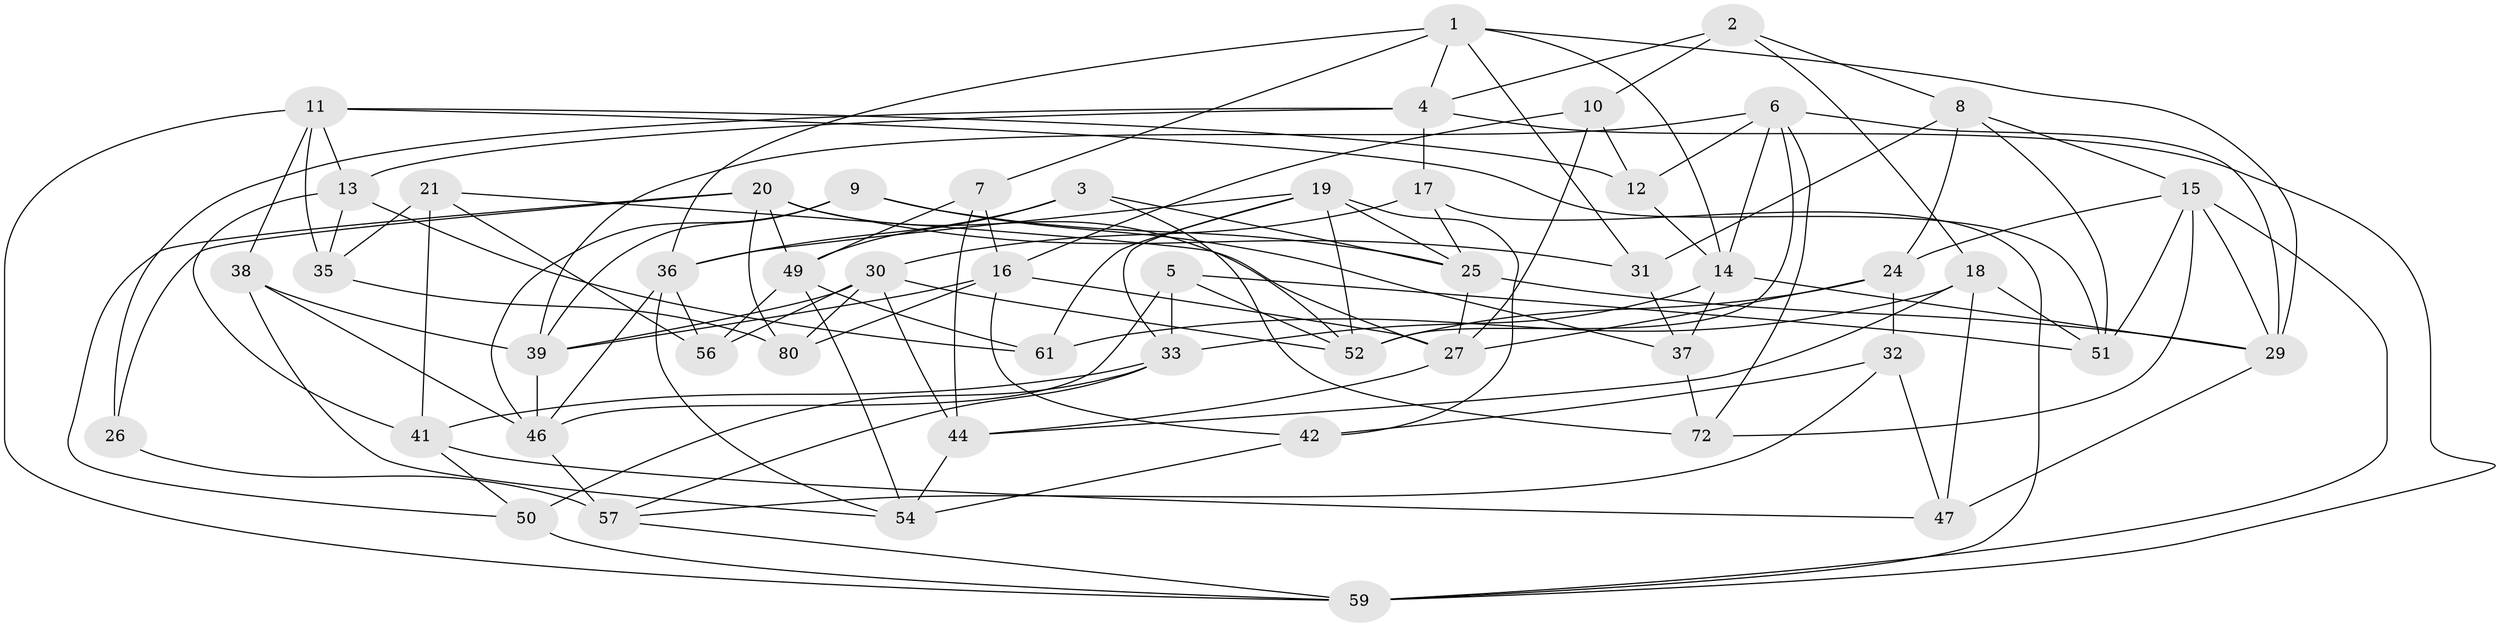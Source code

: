 // Generated by graph-tools (version 1.1) at 2025/24/03/03/25 07:24:30]
// undirected, 51 vertices, 126 edges
graph export_dot {
graph [start="1"]
  node [color=gray90,style=filled];
  1 [super="+22"];
  2;
  3;
  4 [super="+73"];
  5;
  6 [super="+48"];
  7;
  8 [super="+28"];
  9;
  10;
  11 [super="+43"];
  12;
  13 [super="+58"];
  14 [super="+65"];
  15 [super="+69"];
  16 [super="+34"];
  17;
  18 [super="+64"];
  19 [super="+71"];
  20 [super="+23"];
  21;
  24 [super="+78"];
  25 [super="+75"];
  26;
  27 [super="+55"];
  29 [super="+74"];
  30 [super="+45"];
  31;
  32;
  33 [super="+68"];
  35;
  36 [super="+53"];
  37;
  38;
  39 [super="+40"];
  41 [super="+76"];
  42;
  44 [super="+63"];
  46 [super="+66"];
  47;
  49 [super="+62"];
  50;
  51 [super="+77"];
  52 [super="+60"];
  54 [super="+79"];
  56;
  57 [super="+70"];
  59 [super="+67"];
  61;
  72;
  80;
  1 -- 29;
  1 -- 4;
  1 -- 31;
  1 -- 14;
  1 -- 7;
  1 -- 36;
  2 -- 18;
  2 -- 4;
  2 -- 10;
  2 -- 8;
  3 -- 72;
  3 -- 25;
  3 -- 36;
  3 -- 49;
  4 -- 17;
  4 -- 13;
  4 -- 26;
  4 -- 59;
  5 -- 52;
  5 -- 51;
  5 -- 46;
  5 -- 33;
  6 -- 12;
  6 -- 72;
  6 -- 39;
  6 -- 14;
  6 -- 29;
  6 -- 52;
  7 -- 49;
  7 -- 44;
  7 -- 16;
  8 -- 31;
  8 -- 24 [weight=2];
  8 -- 15;
  8 -- 51;
  9 -- 25;
  9 -- 37;
  9 -- 39;
  9 -- 46;
  10 -- 27;
  10 -- 16;
  10 -- 12;
  11 -- 12;
  11 -- 38;
  11 -- 51;
  11 -- 59;
  11 -- 35;
  11 -- 13;
  12 -- 14;
  13 -- 41 [weight=2];
  13 -- 61;
  13 -- 35;
  14 -- 37;
  14 -- 29;
  14 -- 33;
  15 -- 51;
  15 -- 29;
  15 -- 59;
  15 -- 24;
  15 -- 72;
  16 -- 80;
  16 -- 27;
  16 -- 42;
  16 -- 39;
  17 -- 59;
  17 -- 30;
  17 -- 25;
  18 -- 51 [weight=2];
  18 -- 61;
  18 -- 47;
  18 -- 44;
  19 -- 42;
  19 -- 33;
  19 -- 36;
  19 -- 25;
  19 -- 52;
  19 -- 61;
  20 -- 80;
  20 -- 26;
  20 -- 49;
  20 -- 50;
  20 -- 31;
  20 -- 52;
  21 -- 56;
  21 -- 27;
  21 -- 35;
  21 -- 41;
  24 -- 32;
  24 -- 52;
  24 -- 27;
  25 -- 29;
  25 -- 27;
  26 -- 57 [weight=2];
  27 -- 44;
  29 -- 47;
  30 -- 56;
  30 -- 80;
  30 -- 44;
  30 -- 39;
  30 -- 52;
  31 -- 37;
  32 -- 47;
  32 -- 42;
  32 -- 57;
  33 -- 50;
  33 -- 41;
  33 -- 57;
  35 -- 80;
  36 -- 56;
  36 -- 54;
  36 -- 46;
  37 -- 72;
  38 -- 46;
  38 -- 39;
  38 -- 54;
  39 -- 46;
  41 -- 50;
  41 -- 47;
  42 -- 54;
  44 -- 54 [weight=2];
  46 -- 57;
  49 -- 61;
  49 -- 56;
  49 -- 54;
  50 -- 59;
  57 -- 59;
}
